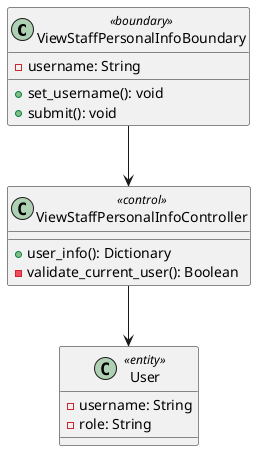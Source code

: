 @startuml

class ViewStaffPersonalInfoBoundary <<boundary>> {
    - username: String
    
    + set_username(): void
    + submit(): void
}

class ViewStaffPersonalInfoController <<control>> {

    + user_info(): Dictionary
    - validate_current_user(): Boolean
}

class User <<entity>> {
    - username: String
    - role: String
}

ViewStaffPersonalInfoBoundary --> ViewStaffPersonalInfoController
ViewStaffPersonalInfoController --> User

@enduml